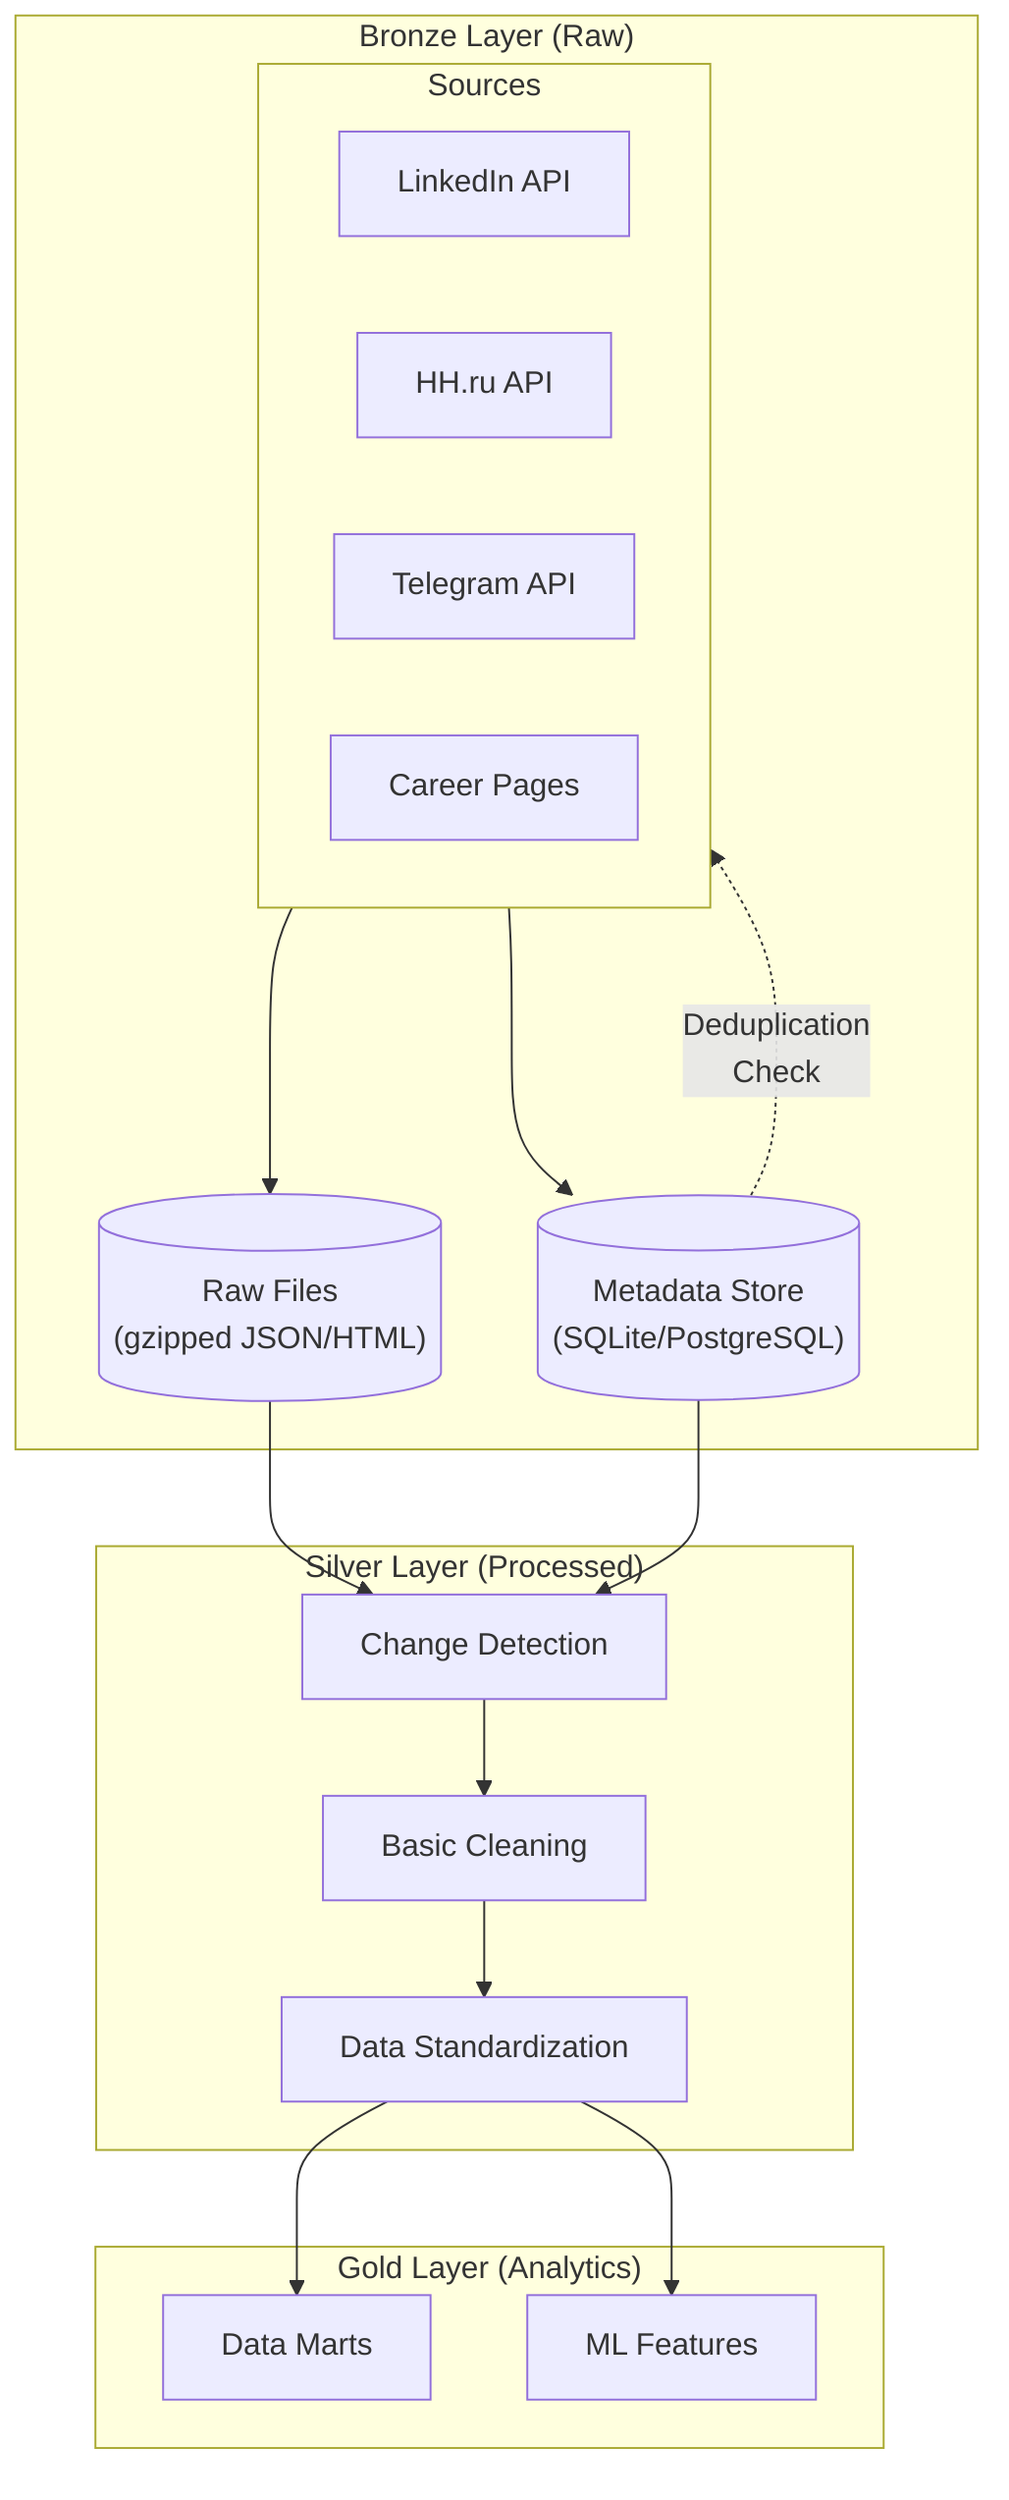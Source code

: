 flowchart TB
    subgraph Sources
        LinkedIn[LinkedIn API]
        HH[HH.ru API]
        Telegram[Telegram API]
        Careers[Career Pages]
    end

    subgraph Bronze["Bronze Layer (Raw)"]
        Raw[("Raw Files\n(gzipped JSON/HTML)")]
        Meta[("Metadata Store\n(SQLite/PostgreSQL)")]
        Sources --> Raw
        Sources --> Meta
    end

    subgraph Silver["Silver Layer (Processed)"]
        CDC["Change Detection"]
        Clean["Basic Cleaning"]
        Stand["Data Standardization"]
        Raw --> CDC
        Meta --> CDC
        CDC --> Clean
        Clean --> Stand
    end

    subgraph Gold["Gold Layer (Analytics)"]
        Mart["Data Marts"]
        ML["ML Features"]
        Stand --> Mart
        Stand --> ML
    end

    Meta -..-> |"Deduplication\nCheck"| Sources